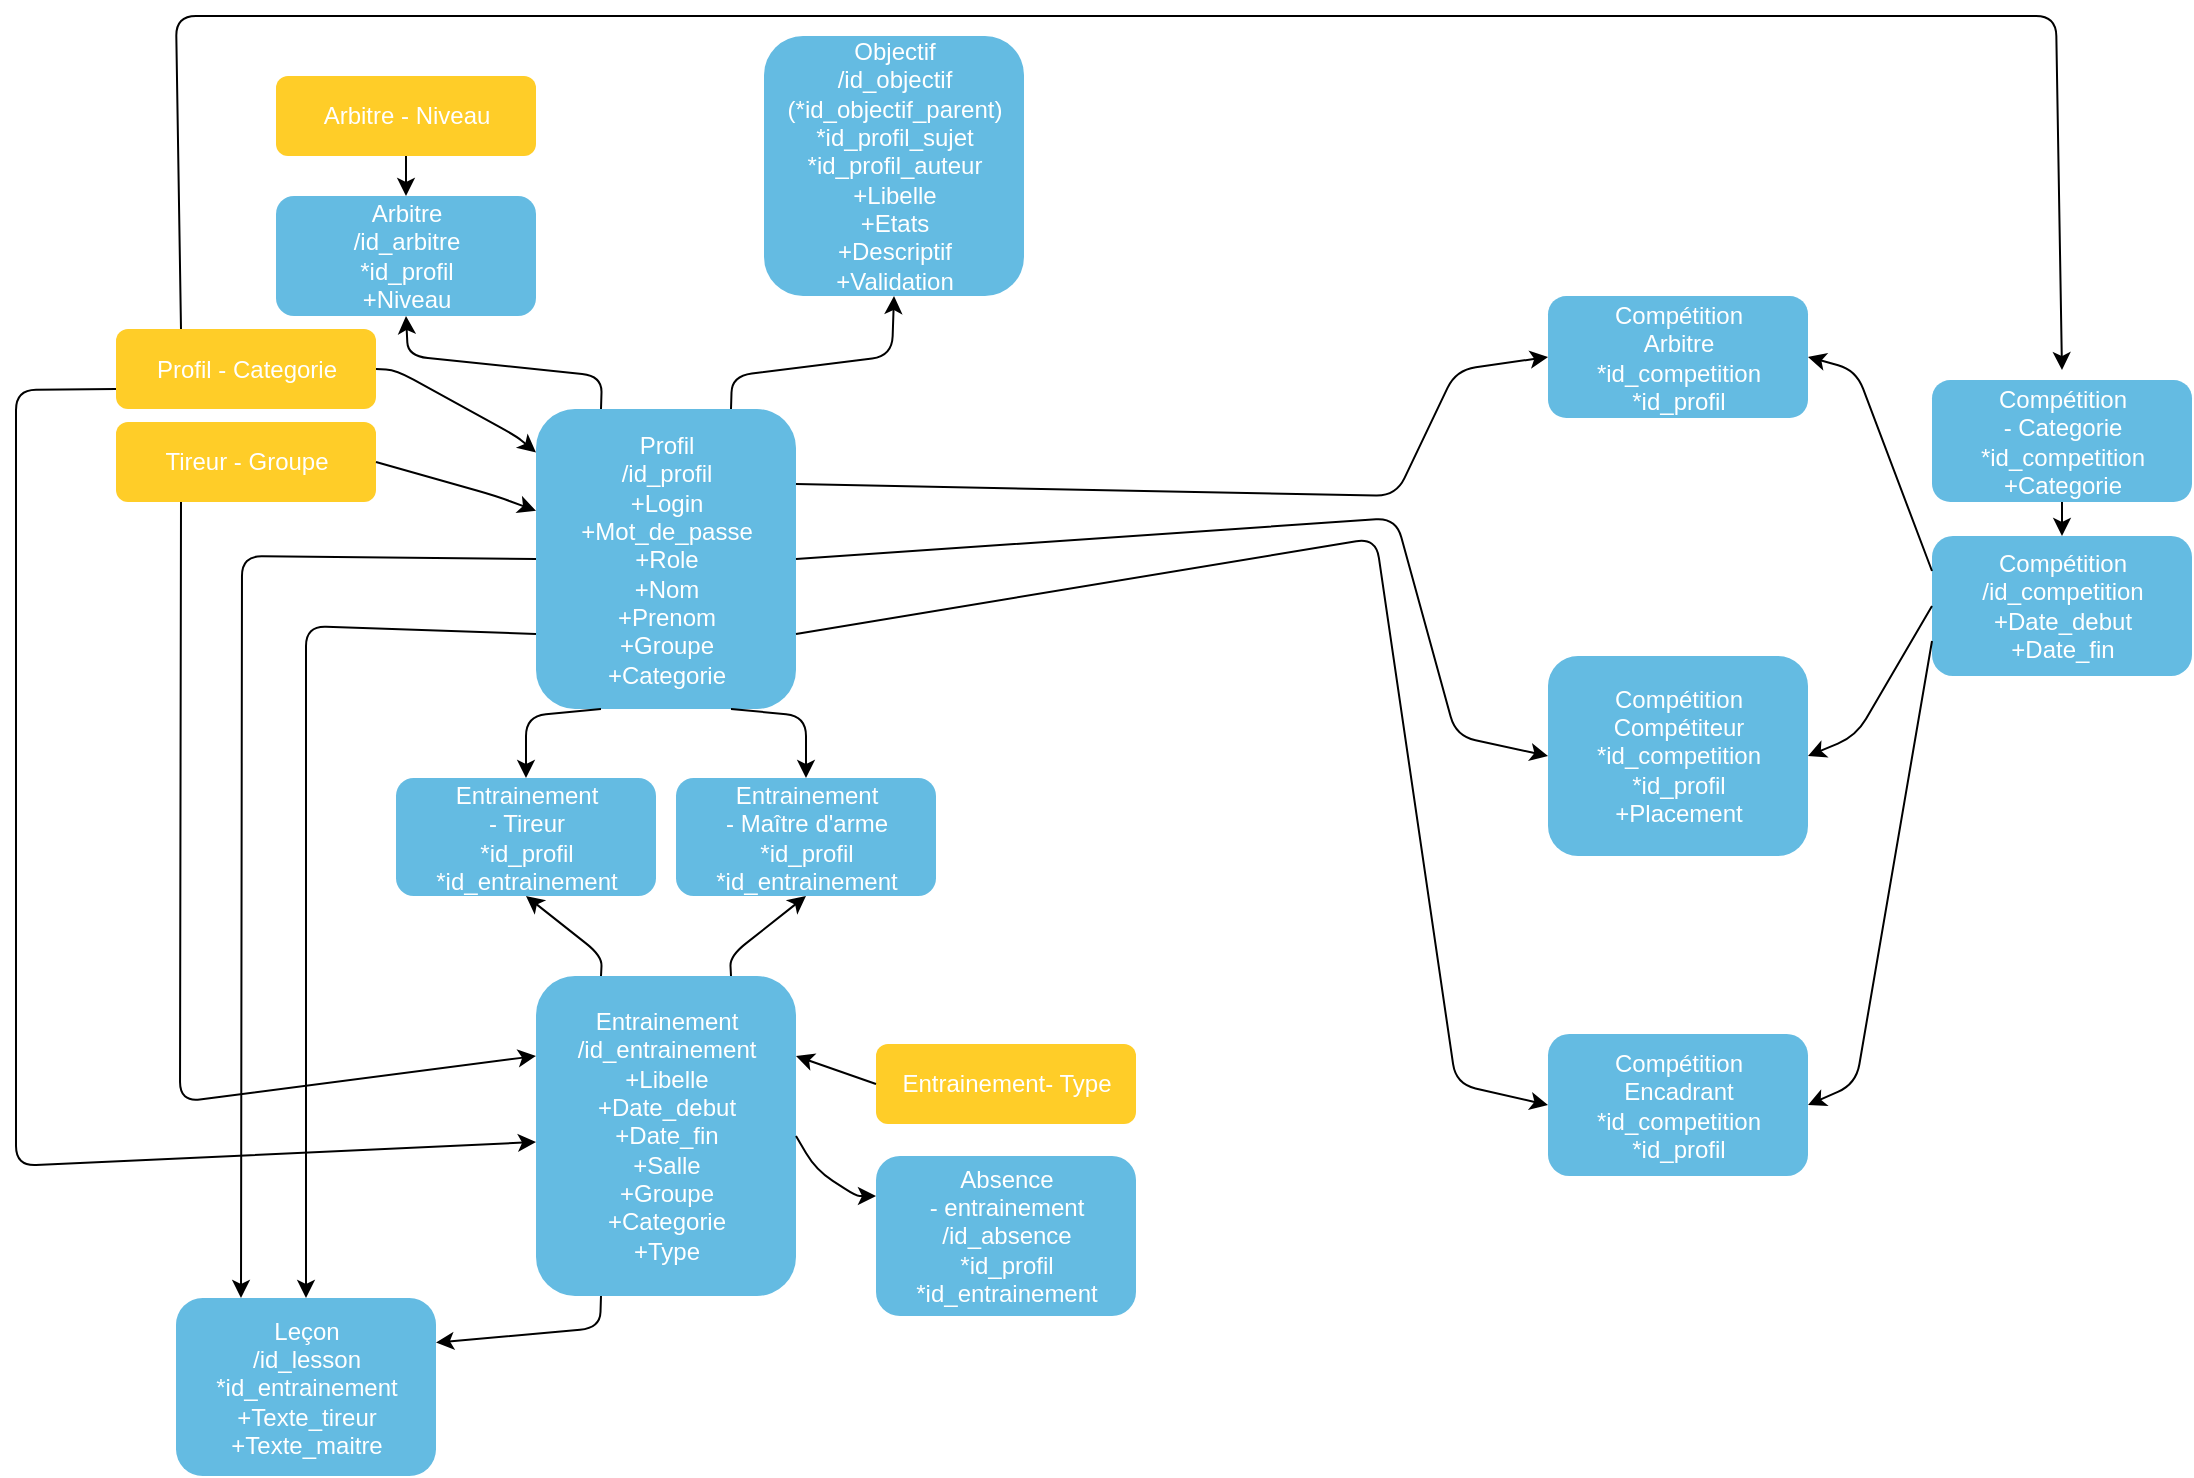 <mxfile version="10.8.6" type="device"><diagram id="6a731a19-8d31-9384-78a2-239565b7b9f0" name="Page-1"><mxGraphModel dx="1018" dy="1302" grid="1" gridSize="10" guides="1" tooltips="1" connect="1" arrows="1" fold="1" page="1" pageScale="1" pageWidth="1169" pageHeight="827" background="#ffffff" math="0" shadow="0"><root><mxCell id="0"/><mxCell id="1" parent="0"/><mxCell id="6vb3OIL5H_ME7FWsFCTc-1542" value="&lt;div&gt;Profil&lt;/div&gt;&lt;div&gt;/id_profil&lt;/div&gt;&lt;div&gt;+Login&lt;br&gt;&lt;/div&gt;&lt;div&gt;+Mot_de_passe&lt;br&gt;&lt;/div&gt;&lt;div&gt;+Role&lt;br&gt;&lt;/div&gt;&lt;div&gt;+Nom&lt;/div&gt;&lt;div&gt;+Prenom&lt;/div&gt;&lt;div&gt;&lt;div&gt;+Groupe&lt;/div&gt;&lt;div&gt;+Categorie&lt;/div&gt;&lt;/div&gt;" style="rounded=1;fillColor=#64BBE2;strokeColor=none;strokeWidth=3;shadow=0;html=1;fontColor=#FFFFFF;" parent="1" vertex="1"><mxGeometry x="340" y="96.5" width="130" height="150" as="geometry"/></mxCell><mxCell id="6vb3OIL5H_ME7FWsFCTc-1543" value="&lt;div&gt;Leçon&lt;/div&gt;&lt;div&gt;/id_lesson&lt;/div&gt;&lt;div&gt;*id_entrainement&lt;/div&gt;&lt;div&gt;+Texte_tireur&lt;/div&gt;&lt;div&gt;+Texte_maitre&lt;br&gt;&lt;/div&gt;" style="rounded=1;fillColor=#64BBE2;strokeColor=none;strokeWidth=3;shadow=0;html=1;fontColor=#FFFFFF;" parent="1" vertex="1"><mxGeometry x="160" y="541" width="130" height="89" as="geometry"/></mxCell><mxCell id="6vb3OIL5H_ME7FWsFCTc-1545" value="" style="endArrow=classic;html=1;entryX=0.25;entryY=0;entryDx=0;entryDy=0;exitX=0;exitY=0.5;exitDx=0;exitDy=0;" parent="1" source="6vb3OIL5H_ME7FWsFCTc-1542" target="6vb3OIL5H_ME7FWsFCTc-1543" edge="1"><mxGeometry width="50" height="50" relative="1" as="geometry"><mxPoint x="250" y="461" as="sourcePoint"/><mxPoint x="300" y="411" as="targetPoint"/><Array as="points"><mxPoint x="193" y="170"/></Array></mxGeometry></mxCell><mxCell id="6vb3OIL5H_ME7FWsFCTc-1546" value="" style="endArrow=classic;html=1;exitX=0;exitY=0.75;exitDx=0;exitDy=0;" parent="1" source="6vb3OIL5H_ME7FWsFCTc-1542" target="6vb3OIL5H_ME7FWsFCTc-1543" edge="1"><mxGeometry width="50" height="50" relative="1" as="geometry"><mxPoint x="329.897" y="150.931" as="sourcePoint"/><mxPoint x="292.655" y="330.931" as="targetPoint"/><Array as="points"><mxPoint x="225" y="205"/></Array></mxGeometry></mxCell><mxCell id="6vb3OIL5H_ME7FWsFCTc-1547" value="&lt;div&gt;Entrainement&lt;/div&gt;&lt;div&gt; - Tireur&lt;/div&gt;&lt;div&gt;*id_profil&lt;/div&gt;&lt;div&gt;*id_entrainement&lt;/div&gt;" style="rounded=1;fillColor=#64BBE2;strokeColor=none;strokeWidth=3;shadow=0;html=1;fontColor=#FFFFFF;" parent="1" vertex="1"><mxGeometry x="270" y="281" width="130" height="59" as="geometry"/></mxCell><mxCell id="6vb3OIL5H_ME7FWsFCTc-1548" value="" style="endArrow=classic;html=1;entryX=0.5;entryY=0;entryDx=0;entryDy=0;exitX=0.25;exitY=1;exitDx=0;exitDy=0;" parent="1" source="6vb3OIL5H_ME7FWsFCTc-1542" target="6vb3OIL5H_ME7FWsFCTc-1547" edge="1"><mxGeometry width="50" height="50" relative="1" as="geometry"><mxPoint x="160" y="651" as="sourcePoint"/><mxPoint x="210" y="601" as="targetPoint"/><Array as="points"><mxPoint x="335" y="250"/></Array></mxGeometry></mxCell><mxCell id="6vb3OIL5H_ME7FWsFCTc-1549" value="&lt;div&gt;Entrainement&lt;/div&gt;&lt;div&gt; - Maître d'arme&lt;br&gt;&lt;/div&gt;&lt;div&gt;*id_profil&lt;/div&gt;&lt;div&gt;*id_entrainement&lt;/div&gt;" style="rounded=1;fillColor=#64BBE2;strokeColor=none;strokeWidth=3;shadow=0;html=1;fontColor=#FFFFFF;" parent="1" vertex="1"><mxGeometry x="410" y="281" width="130" height="59" as="geometry"/></mxCell><mxCell id="6vb3OIL5H_ME7FWsFCTc-1550" value="" style="endArrow=classic;html=1;entryX=0.5;entryY=0;entryDx=0;entryDy=0;exitX=0.75;exitY=1;exitDx=0;exitDy=0;" parent="1" source="6vb3OIL5H_ME7FWsFCTc-1542" target="6vb3OIL5H_ME7FWsFCTc-1549" edge="1"><mxGeometry width="50" height="50" relative="1" as="geometry"><mxPoint x="382.167" y="180.833" as="sourcePoint"/><mxPoint x="344.667" y="290.833" as="targetPoint"/><Array as="points"><mxPoint x="475" y="250"/></Array></mxGeometry></mxCell><mxCell id="6vb3OIL5H_ME7FWsFCTc-1551" value="&lt;div&gt;Entrainement&lt;/div&gt;&lt;div&gt;/id_entrainement&lt;br&gt;&lt;/div&gt;&lt;div&gt;+Libelle&lt;/div&gt;&lt;div&gt;+Date_debut&lt;/div&gt;&lt;div&gt;&lt;div&gt;+Date_fin&lt;/div&gt;&lt;/div&gt;&lt;div&gt;+Salle&lt;/div&gt;&lt;div&gt;+Groupe&lt;/div&gt;&lt;div&gt;+Categorie&lt;/div&gt;&lt;div&gt;+Type&lt;/div&gt;" style="rounded=1;fillColor=#64BBE2;strokeColor=none;strokeWidth=3;shadow=0;html=1;fontColor=#FFFFFF;" parent="1" vertex="1"><mxGeometry x="340" y="380" width="130" height="160" as="geometry"/></mxCell><mxCell id="6vb3OIL5H_ME7FWsFCTc-1552" value="" style="endArrow=none;html=1;entryX=0.25;entryY=0;entryDx=0;entryDy=0;exitX=0.5;exitY=1;exitDx=0;exitDy=0;startArrow=classic;startFill=1;endFill=0;" parent="1" source="6vb3OIL5H_ME7FWsFCTc-1547" target="6vb3OIL5H_ME7FWsFCTc-1551" edge="1"><mxGeometry width="50" height="50" relative="1" as="geometry"><mxPoint x="382.167" y="180.833" as="sourcePoint"/><mxPoint x="344.667" y="290.833" as="targetPoint"/><Array as="points"><mxPoint x="373" y="370"/></Array></mxGeometry></mxCell><mxCell id="6vb3OIL5H_ME7FWsFCTc-1553" value="" style="endArrow=none;html=1;entryX=0.75;entryY=0;entryDx=0;entryDy=0;exitX=0.5;exitY=1;exitDx=0;exitDy=0;startArrow=classic;startFill=1;endFill=0;" parent="1" source="6vb3OIL5H_ME7FWsFCTc-1549" target="6vb3OIL5H_ME7FWsFCTc-1551" edge="1"><mxGeometry width="50" height="50" relative="1" as="geometry"><mxPoint x="447.167" y="180.833" as="sourcePoint"/><mxPoint x="484.667" y="290.833" as="targetPoint"/><Array as="points"><mxPoint x="437" y="370"/></Array></mxGeometry></mxCell><mxCell id="6vb3OIL5H_ME7FWsFCTc-1554" value="" style="endArrow=classic;html=1;entryX=1;entryY=0.25;entryDx=0;entryDy=0;exitX=0.25;exitY=1;exitDx=0;exitDy=0;" parent="1" source="6vb3OIL5H_ME7FWsFCTc-1551" target="6vb3OIL5H_ME7FWsFCTc-1543" edge="1"><mxGeometry width="50" height="50" relative="1" as="geometry"><mxPoint x="344.667" y="330.833" as="sourcePoint"/><mxPoint x="382.167" y="424.167" as="targetPoint"/><Array as="points"><mxPoint x="372" y="556"/></Array></mxGeometry></mxCell><mxCell id="6vb3OIL5H_ME7FWsFCTc-1555" value="&lt;div&gt;Compétition&lt;/div&gt;&lt;div&gt;Encadrant&lt;/div&gt;&lt;div&gt;*id_competition&lt;/div&gt;&lt;div&gt;*id_profil&lt;br&gt;&lt;/div&gt;" style="rounded=1;fillColor=#64BBE2;strokeColor=none;strokeWidth=3;shadow=0;html=1;fontColor=#FFFFFF;" parent="1" vertex="1"><mxGeometry x="846" y="409" width="130" height="71" as="geometry"/></mxCell><mxCell id="6vb3OIL5H_ME7FWsFCTc-1556" value="&lt;div&gt;Compétition&lt;/div&gt;&lt;div&gt;Compétiteur&lt;/div&gt;&lt;div&gt;*id_competition&lt;/div&gt;&lt;div&gt;*id_profil&lt;br&gt;&lt;/div&gt;&lt;div&gt;+Placement&lt;/div&gt;" style="rounded=1;fillColor=#64BBE2;strokeColor=none;strokeWidth=3;shadow=0;html=1;fontColor=#FFFFFF;" parent="1" vertex="1"><mxGeometry x="846" y="220" width="130" height="100" as="geometry"/></mxCell><mxCell id="6vb3OIL5H_ME7FWsFCTc-1557" value="&lt;div&gt;Compétition&lt;/div&gt;&lt;div&gt;Arbitre&lt;/div&gt;&lt;div&gt;*id_competition&lt;/div&gt;&lt;div&gt;*id_profil&lt;br&gt;&lt;/div&gt;" style="rounded=1;fillColor=#64BBE2;strokeColor=none;strokeWidth=3;shadow=0;html=1;fontColor=#FFFFFF;" parent="1" vertex="1"><mxGeometry x="846" y="40" width="130" height="61" as="geometry"/></mxCell><mxCell id="6vb3OIL5H_ME7FWsFCTc-1558" value="" style="endArrow=classic;html=1;entryX=0;entryY=0.5;entryDx=0;entryDy=0;exitX=1;exitY=0.25;exitDx=0;exitDy=0;" parent="1" source="6vb3OIL5H_ME7FWsFCTc-1542" target="6vb3OIL5H_ME7FWsFCTc-1557" edge="1"><mxGeometry width="50" height="50" relative="1" as="geometry"><mxPoint x="447.5" y="181.167" as="sourcePoint"/><mxPoint x="485" y="291.167" as="targetPoint"/><Array as="points"><mxPoint x="770" y="140"/><mxPoint x="800" y="77"/></Array></mxGeometry></mxCell><mxCell id="6vb3OIL5H_ME7FWsFCTc-1559" value="" style="endArrow=classic;html=1;entryX=0;entryY=0.5;entryDx=0;entryDy=0;exitX=1;exitY=0.5;exitDx=0;exitDy=0;" parent="1" source="6vb3OIL5H_ME7FWsFCTc-1542" target="6vb3OIL5H_ME7FWsFCTc-1556" edge="1"><mxGeometry width="50" height="50" relative="1" as="geometry"><mxPoint x="480" y="151.167" as="sourcePoint"/><mxPoint x="600" y="111.167" as="targetPoint"/><Array as="points"><mxPoint x="770" y="151"/><mxPoint x="800" y="260"/></Array></mxGeometry></mxCell><mxCell id="6vb3OIL5H_ME7FWsFCTc-1560" value="" style="endArrow=classic;html=1;entryX=0;entryY=0.5;entryDx=0;entryDy=0;exitX=1;exitY=0.75;exitDx=0;exitDy=0;" parent="1" source="6vb3OIL5H_ME7FWsFCTc-1542" target="6vb3OIL5H_ME7FWsFCTc-1555" edge="1"><mxGeometry width="50" height="50" relative="1" as="geometry"><mxPoint x="480" y="161.167" as="sourcePoint"/><mxPoint x="600" y="201.167" as="targetPoint"/><Array as="points"><mxPoint x="760" y="161"/><mxPoint x="800" y="434"/></Array></mxGeometry></mxCell><mxCell id="6vb3OIL5H_ME7FWsFCTc-1561" value="&lt;div&gt;Compétition&lt;/div&gt;&lt;div&gt;/id_competition&lt;br&gt;&lt;/div&gt;&lt;div&gt;+Date_debut&lt;/div&gt;&lt;div&gt;+Date_fin&lt;/div&gt;" style="rounded=1;fillColor=#64BBE2;strokeColor=none;strokeWidth=3;shadow=0;html=1;fontColor=#FFFFFF;" parent="1" vertex="1"><mxGeometry x="1038" y="160" width="130" height="70" as="geometry"/></mxCell><mxCell id="6vb3OIL5H_ME7FWsFCTc-1562" value="" style="endArrow=classic;html=1;entryX=1;entryY=0.5;entryDx=0;entryDy=0;exitX=0;exitY=0.25;exitDx=0;exitDy=0;" parent="1" source="6vb3OIL5H_ME7FWsFCTc-1561" target="6vb3OIL5H_ME7FWsFCTc-1557" edge="1"><mxGeometry width="50" height="50" relative="1" as="geometry"><mxPoint x="735.5" y="116.5" as="sourcePoint"/><mxPoint x="855.5" y="76.5" as="targetPoint"/><Array as="points"><mxPoint x="1000" y="77"/></Array></mxGeometry></mxCell><mxCell id="6vb3OIL5H_ME7FWsFCTc-1563" value="" style="endArrow=classic;html=1;entryX=1;entryY=0.5;entryDx=0;entryDy=0;exitX=0;exitY=0.5;exitDx=0;exitDy=0;" parent="1" source="6vb3OIL5H_ME7FWsFCTc-1561" target="6vb3OIL5H_ME7FWsFCTc-1556" edge="1"><mxGeometry width="50" height="50" relative="1" as="geometry"><mxPoint x="1145.5" y="156.5" as="sourcePoint"/><mxPoint x="985.5" y="86.5" as="targetPoint"/><Array as="points"><mxPoint x="1000" y="260"/></Array></mxGeometry></mxCell><mxCell id="6vb3OIL5H_ME7FWsFCTc-1564" value="" style="endArrow=classic;html=1;entryX=1;entryY=0.5;entryDx=0;entryDy=0;exitX=0;exitY=0.75;exitDx=0;exitDy=0;" parent="1" source="6vb3OIL5H_ME7FWsFCTc-1561" target="6vb3OIL5H_ME7FWsFCTc-1555" edge="1"><mxGeometry width="50" height="50" relative="1" as="geometry"><mxPoint x="1145.5" y="166.5" as="sourcePoint"/><mxPoint x="985.5" y="166.5" as="targetPoint"/><Array as="points"><mxPoint x="1000" y="434"/></Array></mxGeometry></mxCell><mxCell id="6vb3OIL5H_ME7FWsFCTc-1565" value="&lt;div&gt;Objectif&lt;/div&gt;&lt;div&gt;/id_objectif&lt;/div&gt;&lt;div&gt;(*id_objectif_parent)&lt;br&gt;&lt;/div&gt;&lt;div&gt;*id_profil_sujet&lt;/div&gt;&lt;div&gt;*id_profil_auteur&lt;br&gt;&lt;/div&gt;&lt;div&gt;+Libelle&lt;/div&gt;&lt;div&gt;+Etats&lt;/div&gt;&lt;div&gt;+Descriptif&lt;/div&gt;&lt;div&gt;+Validation&lt;br&gt;&lt;/div&gt;" style="rounded=1;fillColor=#64BBE2;strokeColor=none;strokeWidth=3;shadow=0;html=1;fontColor=#FFFFFF;" parent="1" vertex="1"><mxGeometry x="454" y="-90" width="130" height="130" as="geometry"/></mxCell><mxCell id="6vb3OIL5H_ME7FWsFCTc-1566" value="" style="endArrow=classic;html=1;entryX=0.5;entryY=1;entryDx=0;entryDy=0;exitX=0.75;exitY=0;exitDx=0;exitDy=0;" parent="1" source="6vb3OIL5H_ME7FWsFCTc-1542" target="6vb3OIL5H_ME7FWsFCTc-1565" edge="1"><mxGeometry width="50" height="50" relative="1" as="geometry"><mxPoint x="480" y="150.667" as="sourcePoint"/><mxPoint x="708.333" y="85.667" as="targetPoint"/><Array as="points"><mxPoint x="438" y="80"/><mxPoint x="518" y="70"/></Array></mxGeometry></mxCell><mxCell id="6vb3OIL5H_ME7FWsFCTc-1569" value="&lt;div&gt;Arbitre&lt;/div&gt;&lt;div&gt;/id_arbitre&lt;br&gt;&lt;/div&gt;&lt;div&gt;*id_profil&lt;br&gt;&lt;/div&gt;&lt;div&gt;+Niveau&lt;/div&gt;" style="rounded=1;fillColor=#64BBE2;strokeColor=none;strokeWidth=3;shadow=0;html=1;fontColor=#FFFFFF;" parent="1" vertex="1"><mxGeometry x="210" y="-10" width="130" height="60" as="geometry"/></mxCell><mxCell id="6vb3OIL5H_ME7FWsFCTc-1570" value="" style="endArrow=classic;html=1;entryX=0.5;entryY=1;entryDx=0;entryDy=0;exitX=0.25;exitY=0;exitDx=0;exitDy=0;" parent="1" source="6vb3OIL5H_ME7FWsFCTc-1542" target="6vb3OIL5H_ME7FWsFCTc-1569" edge="1"><mxGeometry width="50" height="50" relative="1" as="geometry"><mxPoint x="447.143" y="141.286" as="sourcePoint"/><mxPoint x="528.571" y="49.857" as="targetPoint"/><Array as="points"><mxPoint x="373" y="80"/><mxPoint x="276" y="70"/></Array></mxGeometry></mxCell><mxCell id="6vb3OIL5H_ME7FWsFCTc-1571" value="Arbitre - Niveau" style="rounded=1;fillColor=#ffcd28;strokeColor=none;strokeWidth=3;shadow=0;html=1;gradientColor=none;fontColor=#FFFFFF;" parent="1" vertex="1"><mxGeometry x="210" y="-70" width="130" height="40" as="geometry"/></mxCell><mxCell id="6vb3OIL5H_ME7FWsFCTc-1572" value="Profil - Categorie" style="rounded=1;fillColor=#ffcd28;strokeColor=none;strokeWidth=3;shadow=0;html=1;gradientColor=none;fontColor=#FFFFFF;" parent="1" vertex="1"><mxGeometry x="130" y="56.5" width="130" height="40" as="geometry"/></mxCell><mxCell id="6vb3OIL5H_ME7FWsFCTc-1573" value="" style="endArrow=none;html=1;entryX=0.5;entryY=1;entryDx=0;entryDy=0;exitX=0.5;exitY=0;exitDx=0;exitDy=0;endFill=0;startArrow=classic;startFill=1;" parent="1" source="6vb3OIL5H_ME7FWsFCTc-1569" target="6vb3OIL5H_ME7FWsFCTc-1571" edge="1"><mxGeometry width="50" height="50" relative="1" as="geometry"><mxPoint x="382.5" y="140.667" as="sourcePoint"/><mxPoint x="285" y="49.833" as="targetPoint"/><Array as="points"/></mxGeometry></mxCell><mxCell id="6vb3OIL5H_ME7FWsFCTc-1574" value="" style="endArrow=none;html=1;entryX=1;entryY=0.5;entryDx=0;entryDy=0;endFill=0;startArrow=classic;startFill=1;" parent="1" source="6vb3OIL5H_ME7FWsFCTc-1542" target="6vb3OIL5H_ME7FWsFCTc-1572" edge="1"><mxGeometry width="50" height="50" relative="1" as="geometry"><mxPoint x="382.5" y="140.667" as="sourcePoint"/><mxPoint x="285" y="49.833" as="targetPoint"/><Array as="points"><mxPoint x="330" y="110"/><mxPoint x="270" y="77"/></Array></mxGeometry></mxCell><mxCell id="6vb3OIL5H_ME7FWsFCTc-1575" value="Entrainement- Type" style="rounded=1;fillColor=#ffcd28;strokeColor=none;strokeWidth=3;shadow=0;html=1;gradientColor=none;fontColor=#FFFFFF;" parent="1" vertex="1"><mxGeometry x="510" y="414" width="130" height="40" as="geometry"/></mxCell><mxCell id="6vb3OIL5H_ME7FWsFCTc-1578" value="" style="endArrow=classic;html=1;exitX=0;exitY=0.5;exitDx=0;exitDy=0;startArrow=none;startFill=0;endFill=1;entryX=1;entryY=0.25;entryDx=0;entryDy=0;" parent="1" source="6vb3OIL5H_ME7FWsFCTc-1575" target="6vb3OIL5H_ME7FWsFCTc-1551" edge="1"><mxGeometry width="50" height="50" relative="1" as="geometry"><mxPoint x="484.941" y="331.118" as="sourcePoint"/><mxPoint x="447.294" y="424.059" as="targetPoint"/><Array as="points"/></mxGeometry></mxCell><mxCell id="6vb3OIL5H_ME7FWsFCTc-1580" value="Text" style="text;html=1;resizable=0;points=[];autosize=1;align=left;verticalAlign=top;spacingTop=-4;fontColor=#FFFFFF;" parent="1" vertex="1"><mxGeometry x="650" y="123" width="40" height="20" as="geometry"/></mxCell><mxCell id="6vb3OIL5H_ME7FWsFCTc-1581" value="Tireur - Groupe" style="rounded=1;fillColor=#ffcd28;strokeColor=none;strokeWidth=3;shadow=0;html=1;gradientColor=none;fontColor=#FFFFFF;" parent="1" vertex="1"><mxGeometry x="130" y="103" width="130" height="40" as="geometry"/></mxCell><mxCell id="6vb3OIL5H_ME7FWsFCTc-1583" value="" style="endArrow=none;html=1;entryX=1;entryY=0.5;entryDx=0;entryDy=0;endFill=0;startArrow=classic;startFill=1;" parent="1" source="6vb3OIL5H_ME7FWsFCTc-1542" target="6vb3OIL5H_ME7FWsFCTc-1581" edge="1"><mxGeometry width="50" height="50" relative="1" as="geometry"><mxPoint x="378.415" y="141" as="sourcePoint"/><mxPoint x="265.238" y="86.571" as="targetPoint"/><Array as="points"><mxPoint x="320" y="140"/></Array></mxGeometry></mxCell><mxCell id="6vb3OIL5H_ME7FWsFCTc-1584" value="" style="endArrow=none;html=1;entryX=0.25;entryY=1;entryDx=0;entryDy=0;endFill=0;startArrow=classic;startFill=1;exitX=0;exitY=0.25;exitDx=0;exitDy=0;" parent="1" source="6vb3OIL5H_ME7FWsFCTc-1551" target="6vb3OIL5H_ME7FWsFCTc-1581" edge="1"><mxGeometry width="50" height="50" relative="1" as="geometry"><mxPoint x="350" y="157.059" as="sourcePoint"/><mxPoint x="264.857" y="133" as="targetPoint"/><Array as="points"><mxPoint x="162" y="443"/></Array></mxGeometry></mxCell><mxCell id="6vb3OIL5H_ME7FWsFCTc-1585" value="" style="endArrow=none;html=1;entryX=0;entryY=0.75;entryDx=0;entryDy=0;endFill=0;startArrow=classic;startFill=1;" parent="1" source="6vb3OIL5H_ME7FWsFCTc-1551" target="6vb3OIL5H_ME7FWsFCTc-1572" edge="1"><mxGeometry width="50" height="50" relative="1" as="geometry"><mxPoint x="350" y="453" as="sourcePoint"/><mxPoint x="167.714" y="153" as="targetPoint"/><Array as="points"><mxPoint x="80" y="475"/><mxPoint x="80" y="87"/></Array></mxGeometry></mxCell><mxCell id="6vb3OIL5H_ME7FWsFCTc-1586" value="" style="endArrow=classic;html=1;exitX=0.25;exitY=0;exitDx=0;exitDy=0;endFill=1;startArrow=none;startFill=0;" parent="1" source="6vb3OIL5H_ME7FWsFCTc-1572" edge="1"><mxGeometry width="50" height="50" relative="1" as="geometry"><mxPoint x="284.941" y="9.941" as="sourcePoint"/><mxPoint x="1103" y="77" as="targetPoint"/><Array as="points"><mxPoint x="160" y="-100"/><mxPoint x="1100" y="-100"/></Array></mxGeometry></mxCell><mxCell id="6vb3OIL5H_ME7FWsFCTc-1589" value="&lt;div&gt;Compétition&lt;/div&gt;&lt;div&gt;- Categorie&lt;/div&gt;&lt;div&gt;*id_competition&lt;br&gt;&lt;/div&gt;&lt;div&gt;+Categorie&lt;/div&gt;" style="rounded=1;fillColor=#64BBE2;strokeColor=none;strokeWidth=3;shadow=0;html=1;fontColor=#FFFFFF;" parent="1" vertex="1"><mxGeometry x="1038" y="82" width="130" height="61" as="geometry"/></mxCell><mxCell id="6vb3OIL5H_ME7FWsFCTc-1590" value="" style="endArrow=classic;html=1;entryX=0.5;entryY=0;entryDx=0;entryDy=0;exitX=0.5;exitY=1;exitDx=0;exitDy=0;" parent="1" source="6vb3OIL5H_ME7FWsFCTc-1589" target="6vb3OIL5H_ME7FWsFCTc-1561" edge="1"><mxGeometry width="50" height="50" relative="1" as="geometry"><mxPoint x="1048.095" y="185.143" as="sourcePoint"/><mxPoint x="985.714" y="86.571" as="targetPoint"/><Array as="points"/></mxGeometry></mxCell><mxCell id="6vb3OIL5H_ME7FWsFCTc-1591" value="&lt;div&gt;Absence&lt;/div&gt;&lt;div&gt;- entrainement&lt;br&gt;&lt;/div&gt;&lt;div&gt;/id_absence&lt;/div&gt;&lt;div&gt;*id_profil&lt;/div&gt;&lt;div&gt;*id_entrainement&lt;br&gt;&lt;/div&gt;" style="rounded=1;fillColor=#64BBE2;strokeColor=none;strokeWidth=3;shadow=0;html=1;fontColor=#FFFFFF;" parent="1" vertex="1"><mxGeometry x="510" y="470" width="130" height="80" as="geometry"/></mxCell><mxCell id="6vb3OIL5H_ME7FWsFCTc-1593" value="" style="endArrow=classic;html=1;exitX=1;exitY=0.5;exitDx=0;exitDy=0;startArrow=none;startFill=0;endFill=1;entryX=0;entryY=0.25;entryDx=0;entryDy=0;" parent="1" source="6vb3OIL5H_ME7FWsFCTc-1551" target="6vb3OIL5H_ME7FWsFCTc-1591" edge="1"><mxGeometry width="50" height="50" relative="1" as="geometry"><mxPoint x="520" y="444.2" as="sourcePoint"/><mxPoint x="480" y="455.4" as="targetPoint"/><Array as="points"><mxPoint x="480" y="477"/><mxPoint x="500" y="490"/></Array></mxGeometry></mxCell></root></mxGraphModel></diagram></mxfile>